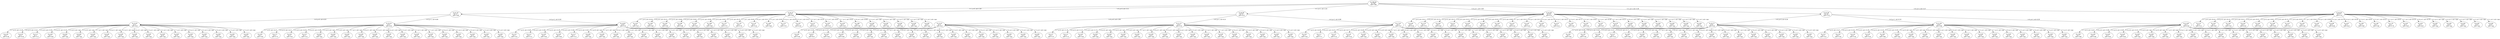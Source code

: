 digraph G {0 [label = "Q=396.46
N=100
 Q/N=3.96"]
0 -> 1 [label = "t=1, p=0, uct=3.38"]
1 [label = "Q=67.59
N=17
 Q/N=3.98"]
1 -> 55 [label = "t=0, p=0, uct=6.03"]
55 [label = "Q=23.05
N=5
 Q/N=4.61"]
55 -> 205 [label = "t=7, p=0, uct=13.58"]
205 [label = "Q=4.36
N=1
 Q/N=4.36"]
55 -> 206 [label = "t=6, p=0, uct=13.45"]
206 [label = "Q=4.50
N=1
 Q/N=4.50"]
55 -> 207 [label = "t=5, p=0, uct=12.82"]
207 [label = "Q=5.12
N=1
 Q/N=5.12"]
55 -> 208 [label = "t=4, p=0, uct=13.54"]
208 [label = "Q=4.40
N=1
 Q/N=4.40"]
55 -> 209 [label = "t=3, p=0, uct=-nan"]
209 [label = "Q=0.00
N=0
 Q/N=-nan"]
55 -> 210 [label = "t=2, p=0, uct=-nan"]
210 [label = "Q=0.00
N=0
 Q/N=-nan"]
55 -> 211 [label = "t=7, p=1, uct=-nan"]
211 [label = "Q=0.00
N=0
 Q/N=-nan"]
55 -> 212 [label = "t=6, p=1, uct=-nan"]
212 [label = "Q=0.00
N=0
 Q/N=-nan"]
55 -> 213 [label = "t=5, p=1, uct=-nan"]
213 [label = "Q=0.00
N=0
 Q/N=-nan"]
55 -> 214 [label = "t=4, p=1, uct=-nan"]
214 [label = "Q=0.00
N=0
 Q/N=-nan"]
55 -> 215 [label = "t=3, p=1, uct=-nan"]
215 [label = "Q=0.00
N=0
 Q/N=-nan"]
55 -> 216 [label = "t=2, p=1, uct=-nan"]
216 [label = "Q=0.00
N=0
 Q/N=-nan"]
55 -> 217 [label = "t=7, p=2, uct=-nan"]
217 [label = "Q=0.00
N=0
 Q/N=-nan"]
55 -> 218 [label = "t=6, p=2, uct=-nan"]
218 [label = "Q=0.00
N=0
 Q/N=-nan"]
55 -> 219 [label = "t=5, p=2, uct=-nan"]
219 [label = "Q=0.00
N=0
 Q/N=-nan"]
55 -> 220 [label = "t=4, p=2, uct=-nan"]
220 [label = "Q=0.00
N=0
 Q/N=-nan"]
55 -> 221 [label = "t=3, p=2, uct=-nan"]
221 [label = "Q=0.00
N=0
 Q/N=-nan"]
55 -> 222 [label = "t=2, p=2, uct=-nan"]
222 [label = "Q=0.00
N=0
 Q/N=-nan"]
1 -> 56 [label = "t=0, p=1, uct=6.60"]
56 [label = "Q=20.24
N=5
 Q/N=4.05"]
56 -> 151 [label = "t=7, p=0, uct=14.31"]
151 [label = "Q=3.63
N=1
 Q/N=3.63"]
56 -> 152 [label = "t=6, p=0, uct=14.21"]
152 [label = "Q=3.73
N=1
 Q/N=3.73"]
56 -> 153 [label = "t=5, p=0, uct=14.34"]
153 [label = "Q=3.61
N=1
 Q/N=3.61"]
56 -> 154 [label = "t=4, p=0, uct=12.69"]
154 [label = "Q=5.25
N=1
 Q/N=5.25"]
56 -> 155 [label = "t=3, p=0, uct=-nan"]
155 [label = "Q=0.00
N=0
 Q/N=-nan"]
56 -> 156 [label = "t=2, p=0, uct=-nan"]
156 [label = "Q=0.00
N=0
 Q/N=-nan"]
56 -> 157 [label = "t=7, p=1, uct=-nan"]
157 [label = "Q=0.00
N=0
 Q/N=-nan"]
56 -> 158 [label = "t=6, p=1, uct=-nan"]
158 [label = "Q=0.00
N=0
 Q/N=-nan"]
56 -> 159 [label = "t=5, p=1, uct=-nan"]
159 [label = "Q=0.00
N=0
 Q/N=-nan"]
56 -> 160 [label = "t=4, p=1, uct=-nan"]
160 [label = "Q=0.00
N=0
 Q/N=-nan"]
56 -> 161 [label = "t=3, p=1, uct=-nan"]
161 [label = "Q=0.00
N=0
 Q/N=-nan"]
56 -> 162 [label = "t=2, p=1, uct=-nan"]
162 [label = "Q=0.00
N=0
 Q/N=-nan"]
56 -> 163 [label = "t=7, p=2, uct=-nan"]
163 [label = "Q=0.00
N=0
 Q/N=-nan"]
56 -> 164 [label = "t=6, p=2, uct=-nan"]
164 [label = "Q=0.00
N=0
 Q/N=-nan"]
56 -> 165 [label = "t=5, p=2, uct=-nan"]
165 [label = "Q=0.00
N=0
 Q/N=-nan"]
56 -> 166 [label = "t=4, p=2, uct=-nan"]
166 [label = "Q=0.00
N=0
 Q/N=-nan"]
56 -> 167 [label = "t=3, p=2, uct=-nan"]
167 [label = "Q=0.00
N=0
 Q/N=-nan"]
56 -> 168 [label = "t=2, p=2, uct=-nan"]
168 [label = "Q=0.00
N=0
 Q/N=-nan"]
1 -> 57 [label = "t=0, p=2, uct=6.40"]
57 [label = "Q=19.91
N=6
 Q/N=3.32"]
57 -> 115 [label = "t=7, p=0, uct=15.60"]
115 [label = "Q=3.33
N=1
 Q/N=3.33"]
57 -> 116 [label = "t=6, p=0, uct=15.80"]
116 [label = "Q=3.13
N=1
 Q/N=3.13"]
57 -> 117 [label = "t=5, p=0, uct=15.28"]
117 [label = "Q=3.65
N=1
 Q/N=3.65"]
57 -> 118 [label = "t=4, p=0, uct=15.84"]
118 [label = "Q=3.09
N=1
 Q/N=3.09"]
57 -> 119 [label = "t=3, p=0, uct=15.81"]
119 [label = "Q=3.13
N=1
 Q/N=3.13"]
57 -> 120 [label = "t=2, p=0, uct=-nan"]
120 [label = "Q=0.00
N=0
 Q/N=-nan"]
57 -> 121 [label = "t=7, p=1, uct=-nan"]
121 [label = "Q=0.00
N=0
 Q/N=-nan"]
57 -> 122 [label = "t=6, p=1, uct=-nan"]
122 [label = "Q=0.00
N=0
 Q/N=-nan"]
57 -> 123 [label = "t=5, p=1, uct=-nan"]
123 [label = "Q=0.00
N=0
 Q/N=-nan"]
57 -> 124 [label = "t=4, p=1, uct=-nan"]
124 [label = "Q=0.00
N=0
 Q/N=-nan"]
57 -> 125 [label = "t=3, p=1, uct=-nan"]
125 [label = "Q=0.00
N=0
 Q/N=-nan"]
57 -> 126 [label = "t=2, p=1, uct=-nan"]
126 [label = "Q=0.00
N=0
 Q/N=-nan"]
57 -> 127 [label = "t=7, p=2, uct=-nan"]
127 [label = "Q=0.00
N=0
 Q/N=-nan"]
57 -> 128 [label = "t=6, p=2, uct=-nan"]
128 [label = "Q=0.00
N=0
 Q/N=-nan"]
57 -> 129 [label = "t=5, p=2, uct=-nan"]
129 [label = "Q=0.00
N=0
 Q/N=-nan"]
57 -> 130 [label = "t=4, p=2, uct=-nan"]
130 [label = "Q=0.00
N=0
 Q/N=-nan"]
57 -> 131 [label = "t=3, p=2, uct=-nan"]
131 [label = "Q=0.00
N=0
 Q/N=-nan"]
57 -> 132 [label = "t=2, p=2, uct=-nan"]
132 [label = "Q=0.00
N=0
 Q/N=-nan"]
0 -> 2 [label = "t=0, p=0, uct=3.51"]
2 [label = "Q=65.47
N=17
 Q/N=3.85"]
2 -> 31 [label = "t=7, p=0, uct=20.39"]
31 [label = "Q=3.42
N=1
 Q/N=3.42"]
2 -> 32 [label = "t=6, p=0, uct=20.32"]
32 [label = "Q=3.48
N=1
 Q/N=3.48"]
2 -> 33 [label = "t=5, p=0, uct=19.86"]
33 [label = "Q=3.95
N=1
 Q/N=3.95"]
2 -> 34 [label = "t=4, p=0, uct=19.82"]
34 [label = "Q=3.98
N=1
 Q/N=3.98"]
2 -> 35 [label = "t=3, p=0, uct=19.98"]
35 [label = "Q=3.82
N=1
 Q/N=3.82"]
2 -> 36 [label = "t=2, p=0, uct=19.93"]
36 [label = "Q=3.88
N=1
 Q/N=3.88"]
2 -> 37 [label = "t=1, p=0, uct=20.10"]
37 [label = "Q=3.70
N=1
 Q/N=3.70"]
2 -> 38 [label = "t=7, p=1, uct=20.05"]
38 [label = "Q=3.76
N=1
 Q/N=3.76"]
2 -> 39 [label = "t=6, p=1, uct=20.57"]
39 [label = "Q=3.24
N=1
 Q/N=3.24"]
2 -> 40 [label = "t=5, p=1, uct=19.92"]
40 [label = "Q=3.88
N=1
 Q/N=3.88"]
2 -> 41 [label = "t=4, p=1, uct=20.05"]
41 [label = "Q=3.76
N=1
 Q/N=3.76"]
2 -> 42 [label = "t=3, p=1, uct=19.51"]
42 [label = "Q=4.30
N=1
 Q/N=4.30"]
2 -> 43 [label = "t=2, p=1, uct=19.29"]
43 [label = "Q=4.51
N=1
 Q/N=4.51"]
2 -> 44 [label = "t=1, p=1, uct=19.87"]
44 [label = "Q=3.93
N=1
 Q/N=3.93"]
2 -> 45 [label = "t=7, p=2, uct=19.42"]
45 [label = "Q=4.38
N=1
 Q/N=4.38"]
2 -> 46 [label = "t=6, p=2, uct=19.94"]
46 [label = "Q=3.86
N=1
 Q/N=3.86"]
2 -> 47 [label = "t=5, p=2, uct=-nan"]
47 [label = "Q=0.00
N=0
 Q/N=-nan"]
2 -> 48 [label = "t=4, p=2, uct=-nan"]
48 [label = "Q=0.00
N=0
 Q/N=-nan"]
2 -> 49 [label = "t=3, p=2, uct=-nan"]
49 [label = "Q=0.00
N=0
 Q/N=-nan"]
2 -> 50 [label = "t=2, p=2, uct=-nan"]
50 [label = "Q=0.00
N=0
 Q/N=-nan"]
2 -> 51 [label = "t=1, p=2, uct=-nan"]
51 [label = "Q=0.00
N=0
 Q/N=-nan"]
0 -> 3 [label = "t=1, p=1, uct=3.50"]
3 [label = "Q=64.99
N=15
 Q/N=4.33"]
3 -> 52 [label = "t=0, p=0, uct=5.99"]
52 [label = "Q=22.07
N=5
 Q/N=4.41"]
52 -> 97 [label = "t=7, p=0, uct=12.94"]
97 [label = "Q=5.00
N=1
 Q/N=5.00"]
52 -> 98 [label = "t=6, p=0, uct=11.87"]
98 [label = "Q=6.07
N=1
 Q/N=6.07"]
52 -> 99 [label = "t=5, p=0, uct=14.50"]
99 [label = "Q=3.44
N=1
 Q/N=3.44"]
52 -> 100 [label = "t=4, p=0, uct=13.85"]
100 [label = "Q=4.09
N=1
 Q/N=4.09"]
52 -> 101 [label = "t=3, p=0, uct=-nan"]
101 [label = "Q=0.00
N=0
 Q/N=-nan"]
52 -> 102 [label = "t=2, p=0, uct=-nan"]
102 [label = "Q=0.00
N=0
 Q/N=-nan"]
52 -> 103 [label = "t=7, p=1, uct=-nan"]
103 [label = "Q=0.00
N=0
 Q/N=-nan"]
52 -> 104 [label = "t=6, p=1, uct=-nan"]
104 [label = "Q=0.00
N=0
 Q/N=-nan"]
52 -> 105 [label = "t=5, p=1, uct=-nan"]
105 [label = "Q=0.00
N=0
 Q/N=-nan"]
52 -> 106 [label = "t=4, p=1, uct=-nan"]
106 [label = "Q=0.00
N=0
 Q/N=-nan"]
52 -> 107 [label = "t=3, p=1, uct=-nan"]
107 [label = "Q=0.00
N=0
 Q/N=-nan"]
52 -> 108 [label = "t=2, p=1, uct=-nan"]
108 [label = "Q=0.00
N=0
 Q/N=-nan"]
52 -> 109 [label = "t=7, p=2, uct=-nan"]
109 [label = "Q=0.00
N=0
 Q/N=-nan"]
52 -> 110 [label = "t=6, p=2, uct=-nan"]
110 [label = "Q=0.00
N=0
 Q/N=-nan"]
52 -> 111 [label = "t=5, p=2, uct=-nan"]
111 [label = "Q=0.00
N=0
 Q/N=-nan"]
52 -> 112 [label = "t=4, p=2, uct=-nan"]
112 [label = "Q=0.00
N=0
 Q/N=-nan"]
52 -> 113 [label = "t=3, p=2, uct=-nan"]
113 [label = "Q=0.00
N=0
 Q/N=-nan"]
52 -> 114 [label = "t=2, p=2, uct=-nan"]
114 [label = "Q=0.00
N=0
 Q/N=-nan"]
3 -> 53 [label = "t=0, p=1, uct=6.31"]
53 [label = "Q=21.31
N=4
 Q/N=5.33"]
53 -> 223 [label = "t=7, p=0, uct=11.28"]
223 [label = "Q=5.37
N=1
 Q/N=5.37"]
53 -> 224 [label = "t=6, p=0, uct=11.52"]
224 [label = "Q=5.13
N=1
 Q/N=5.13"]
53 -> 225 [label = "t=5, p=0, uct=11.25"]
225 [label = "Q=5.40
N=1
 Q/N=5.40"]
53 -> 226 [label = "t=4, p=0, uct=-nan"]
226 [label = "Q=0.00
N=0
 Q/N=-nan"]
53 -> 227 [label = "t=3, p=0, uct=-nan"]
227 [label = "Q=0.00
N=0
 Q/N=-nan"]
53 -> 228 [label = "t=2, p=0, uct=-nan"]
228 [label = "Q=0.00
N=0
 Q/N=-nan"]
53 -> 229 [label = "t=7, p=1, uct=-nan"]
229 [label = "Q=0.00
N=0
 Q/N=-nan"]
53 -> 230 [label = "t=6, p=1, uct=-nan"]
230 [label = "Q=0.00
N=0
 Q/N=-nan"]
53 -> 231 [label = "t=5, p=1, uct=-nan"]
231 [label = "Q=0.00
N=0
 Q/N=-nan"]
53 -> 232 [label = "t=4, p=1, uct=-nan"]
232 [label = "Q=0.00
N=0
 Q/N=-nan"]
53 -> 233 [label = "t=3, p=1, uct=-nan"]
233 [label = "Q=0.00
N=0
 Q/N=-nan"]
53 -> 234 [label = "t=2, p=1, uct=-nan"]
234 [label = "Q=0.00
N=0
 Q/N=-nan"]
53 -> 235 [label = "t=7, p=2, uct=-nan"]
235 [label = "Q=0.00
N=0
 Q/N=-nan"]
53 -> 236 [label = "t=6, p=2, uct=-nan"]
236 [label = "Q=0.00
N=0
 Q/N=-nan"]
53 -> 237 [label = "t=5, p=2, uct=-nan"]
237 [label = "Q=0.00
N=0
 Q/N=-nan"]
53 -> 238 [label = "t=4, p=2, uct=-nan"]
238 [label = "Q=0.00
N=0
 Q/N=-nan"]
53 -> 239 [label = "t=3, p=2, uct=-nan"]
239 [label = "Q=0.00
N=0
 Q/N=-nan"]
53 -> 240 [label = "t=2, p=2, uct=-nan"]
240 [label = "Q=0.00
N=0
 Q/N=-nan"]
3 -> 54 [label = "t=0, p=2, uct=6.88"]
54 [label = "Q=17.62
N=5
 Q/N=3.52"]
54 -> 169 [label = "t=7, p=0, uct=14.38"]
169 [label = "Q=3.56
N=1
 Q/N=3.56"]
54 -> 170 [label = "t=6, p=0, uct=14.23"]
170 [label = "Q=3.71
N=1
 Q/N=3.71"]
54 -> 171 [label = "t=5, p=0, uct=14.72"]
171 [label = "Q=3.22
N=1
 Q/N=3.22"]
54 -> 172 [label = "t=4, p=0, uct=14.40"]
172 [label = "Q=3.54
N=1
 Q/N=3.54"]
54 -> 173 [label = "t=3, p=0, uct=-nan"]
173 [label = "Q=0.00
N=0
 Q/N=-nan"]
54 -> 174 [label = "t=2, p=0, uct=-nan"]
174 [label = "Q=0.00
N=0
 Q/N=-nan"]
54 -> 175 [label = "t=7, p=1, uct=-nan"]
175 [label = "Q=0.00
N=0
 Q/N=-nan"]
54 -> 176 [label = "t=6, p=1, uct=-nan"]
176 [label = "Q=0.00
N=0
 Q/N=-nan"]
54 -> 177 [label = "t=5, p=1, uct=-nan"]
177 [label = "Q=0.00
N=0
 Q/N=-nan"]
54 -> 178 [label = "t=4, p=1, uct=-nan"]
178 [label = "Q=0.00
N=0
 Q/N=-nan"]
54 -> 179 [label = "t=3, p=1, uct=-nan"]
179 [label = "Q=0.00
N=0
 Q/N=-nan"]
54 -> 180 [label = "t=2, p=1, uct=-nan"]
180 [label = "Q=0.00
N=0
 Q/N=-nan"]
54 -> 181 [label = "t=7, p=2, uct=-nan"]
181 [label = "Q=0.00
N=0
 Q/N=-nan"]
54 -> 182 [label = "t=6, p=2, uct=-nan"]
182 [label = "Q=0.00
N=0
 Q/N=-nan"]
54 -> 183 [label = "t=5, p=2, uct=-nan"]
183 [label = "Q=0.00
N=0
 Q/N=-nan"]
54 -> 184 [label = "t=4, p=2, uct=-nan"]
184 [label = "Q=0.00
N=0
 Q/N=-nan"]
54 -> 185 [label = "t=3, p=2, uct=-nan"]
185 [label = "Q=0.00
N=0
 Q/N=-nan"]
54 -> 186 [label = "t=2, p=2, uct=-nan"]
186 [label = "Q=0.00
N=0
 Q/N=-nan"]
0 -> 4 [label = "t=0, p=1, uct=3.46"]
4 [label = "Q=65.98
N=16
 Q/N=4.12"]
4 -> 58 [label = "t=7, p=0, uct=19.51"]
58 [label = "Q=4.04
N=1
 Q/N=4.04"]
4 -> 59 [label = "t=6, p=0, uct=19.78"]
59 [label = "Q=3.76
N=1
 Q/N=3.76"]
4 -> 60 [label = "t=5, p=0, uct=19.15"]
60 [label = "Q=4.40
N=1
 Q/N=4.40"]
4 -> 61 [label = "t=4, p=0, uct=19.23"]
61 [label = "Q=4.31
N=1
 Q/N=4.31"]
4 -> 62 [label = "t=3, p=0, uct=19.49"]
62 [label = "Q=4.05
N=1
 Q/N=4.05"]
4 -> 63 [label = "t=2, p=0, uct=19.50"]
63 [label = "Q=4.05
N=1
 Q/N=4.05"]
4 -> 64 [label = "t=1, p=0, uct=19.99"]
64 [label = "Q=3.56
N=1
 Q/N=3.56"]
4 -> 65 [label = "t=7, p=1, uct=19.31"]
65 [label = "Q=4.24
N=1
 Q/N=4.24"]
4 -> 66 [label = "t=6, p=1, uct=20.12"]
66 [label = "Q=3.43
N=1
 Q/N=3.43"]
4 -> 67 [label = "t=5, p=1, uct=19.73"]
67 [label = "Q=3.82
N=1
 Q/N=3.82"]
4 -> 68 [label = "t=4, p=1, uct=19.31"]
68 [label = "Q=4.24
N=1
 Q/N=4.24"]
4 -> 69 [label = "t=3, p=1, uct=19.72"]
69 [label = "Q=3.83
N=1
 Q/N=3.83"]
4 -> 70 [label = "t=2, p=1, uct=19.62"]
70 [label = "Q=3.93
N=1
 Q/N=3.93"]
4 -> 71 [label = "t=1, p=1, uct=19.58"]
71 [label = "Q=3.97
N=1
 Q/N=3.97"]
4 -> 72 [label = "t=7, p=2, uct=19.25"]
72 [label = "Q=4.29
N=1
 Q/N=4.29"]
4 -> 73 [label = "t=6, p=2, uct=-nan"]
73 [label = "Q=0.00
N=0
 Q/N=-nan"]
4 -> 74 [label = "t=5, p=2, uct=-nan"]
74 [label = "Q=0.00
N=0
 Q/N=-nan"]
4 -> 75 [label = "t=4, p=2, uct=-nan"]
75 [label = "Q=0.00
N=0
 Q/N=-nan"]
4 -> 76 [label = "t=3, p=2, uct=-nan"]
76 [label = "Q=0.00
N=0
 Q/N=-nan"]
4 -> 77 [label = "t=2, p=2, uct=-nan"]
77 [label = "Q=0.00
N=0
 Q/N=-nan"]
4 -> 78 [label = "t=1, p=2, uct=-nan"]
78 [label = "Q=0.00
N=0
 Q/N=-nan"]
0 -> 5 [label = "t=1, p=2, uct=3.38"]
5 [label = "Q=67.96
N=18
 Q/N=3.78"]
5 -> 7 [label = "t=0, p=0, uct=6.36"]
7 [label = "Q=20.72
N=6
 Q/N=3.45"]
7 -> 79 [label = "t=7, p=0, uct=15.08"]
79 [label = "Q=3.85
N=1
 Q/N=3.85"]
7 -> 80 [label = "t=6, p=0, uct=15.63"]
80 [label = "Q=3.30
N=1
 Q/N=3.30"]
7 -> 81 [label = "t=5, p=0, uct=15.47"]
81 [label = "Q=3.46
N=1
 Q/N=3.46"]
7 -> 82 [label = "t=4, p=0, uct=15.71"]
82 [label = "Q=3.22
N=1
 Q/N=3.22"]
7 -> 83 [label = "t=3, p=0, uct=15.25"]
83 [label = "Q=3.68
N=1
 Q/N=3.68"]
7 -> 84 [label = "t=2, p=0, uct=-nan"]
84 [label = "Q=0.00
N=0
 Q/N=-nan"]
7 -> 85 [label = "t=7, p=1, uct=-nan"]
85 [label = "Q=0.00
N=0
 Q/N=-nan"]
7 -> 86 [label = "t=6, p=1, uct=-nan"]
86 [label = "Q=0.00
N=0
 Q/N=-nan"]
7 -> 87 [label = "t=5, p=1, uct=-nan"]
87 [label = "Q=0.00
N=0
 Q/N=-nan"]
7 -> 88 [label = "t=4, p=1, uct=-nan"]
88 [label = "Q=0.00
N=0
 Q/N=-nan"]
7 -> 89 [label = "t=3, p=1, uct=-nan"]
89 [label = "Q=0.00
N=0
 Q/N=-nan"]
7 -> 90 [label = "t=2, p=1, uct=-nan"]
90 [label = "Q=0.00
N=0
 Q/N=-nan"]
7 -> 91 [label = "t=7, p=2, uct=-nan"]
91 [label = "Q=0.00
N=0
 Q/N=-nan"]
7 -> 92 [label = "t=6, p=2, uct=-nan"]
92 [label = "Q=0.00
N=0
 Q/N=-nan"]
7 -> 93 [label = "t=5, p=2, uct=-nan"]
93 [label = "Q=0.00
N=0
 Q/N=-nan"]
7 -> 94 [label = "t=4, p=2, uct=-nan"]
94 [label = "Q=0.00
N=0
 Q/N=-nan"]
7 -> 95 [label = "t=3, p=2, uct=-nan"]
95 [label = "Q=0.00
N=0
 Q/N=-nan"]
7 -> 96 [label = "t=2, p=2, uct=-nan"]
96 [label = "Q=0.00
N=0
 Q/N=-nan"]
5 -> 8 [label = "t=0, p=1, uct=6.16"]
8 [label = "Q=21.94
N=6
 Q/N=3.66"]
8 -> 133 [label = "t=7, p=0, uct=15.41"]
133 [label = "Q=3.52
N=1
 Q/N=3.52"]
8 -> 134 [label = "t=6, p=0, uct=15.34"]
134 [label = "Q=3.59
N=1
 Q/N=3.59"]
8 -> 135 [label = "t=5, p=0, uct=15.39"]
135 [label = "Q=3.54
N=1
 Q/N=3.54"]
8 -> 136 [label = "t=4, p=0, uct=15.34"]
136 [label = "Q=3.59
N=1
 Q/N=3.59"]
8 -> 137 [label = "t=3, p=0, uct=15.05"]
137 [label = "Q=3.88
N=1
 Q/N=3.88"]
8 -> 138 [label = "t=2, p=0, uct=-nan"]
138 [label = "Q=0.00
N=0
 Q/N=-nan"]
8 -> 139 [label = "t=7, p=1, uct=-nan"]
139 [label = "Q=0.00
N=0
 Q/N=-nan"]
8 -> 140 [label = "t=6, p=1, uct=-nan"]
140 [label = "Q=0.00
N=0
 Q/N=-nan"]
8 -> 141 [label = "t=5, p=1, uct=-nan"]
141 [label = "Q=0.00
N=0
 Q/N=-nan"]
8 -> 142 [label = "t=4, p=1, uct=-nan"]
142 [label = "Q=0.00
N=0
 Q/N=-nan"]
8 -> 143 [label = "t=3, p=1, uct=-nan"]
143 [label = "Q=0.00
N=0
 Q/N=-nan"]
8 -> 144 [label = "t=2, p=1, uct=-nan"]
144 [label = "Q=0.00
N=0
 Q/N=-nan"]
8 -> 145 [label = "t=7, p=2, uct=-nan"]
145 [label = "Q=0.00
N=0
 Q/N=-nan"]
8 -> 146 [label = "t=6, p=2, uct=-nan"]
146 [label = "Q=0.00
N=0
 Q/N=-nan"]
8 -> 147 [label = "t=5, p=2, uct=-nan"]
147 [label = "Q=0.00
N=0
 Q/N=-nan"]
8 -> 148 [label = "t=4, p=2, uct=-nan"]
148 [label = "Q=0.00
N=0
 Q/N=-nan"]
8 -> 149 [label = "t=3, p=2, uct=-nan"]
149 [label = "Q=0.00
N=0
 Q/N=-nan"]
8 -> 150 [label = "t=2, p=2, uct=-nan"]
150 [label = "Q=0.00
N=0
 Q/N=-nan"]
5 -> 9 [label = "t=0, p=2, uct=6.39"]
9 [label = "Q=21.80
N=5
 Q/N=4.36"]
9 -> 187 [label = "t=7, p=0, uct=14.05"]
187 [label = "Q=3.89
N=1
 Q/N=3.89"]
9 -> 188 [label = "t=6, p=0, uct=13.86"]
188 [label = "Q=4.08
N=1
 Q/N=4.08"]
9 -> 189 [label = "t=5, p=0, uct=13.09"]
189 [label = "Q=4.85
N=1
 Q/N=4.85"]
9 -> 190 [label = "t=4, p=0, uct=13.55"]
190 [label = "Q=4.40
N=1
 Q/N=4.40"]
9 -> 191 [label = "t=3, p=0, uct=-nan"]
191 [label = "Q=0.00
N=0
 Q/N=-nan"]
9 -> 192 [label = "t=2, p=0, uct=-nan"]
192 [label = "Q=0.00
N=0
 Q/N=-nan"]
9 -> 193 [label = "t=7, p=1, uct=-nan"]
193 [label = "Q=0.00
N=0
 Q/N=-nan"]
9 -> 194 [label = "t=6, p=1, uct=-nan"]
194 [label = "Q=0.00
N=0
 Q/N=-nan"]
9 -> 195 [label = "t=5, p=1, uct=-nan"]
195 [label = "Q=0.00
N=0
 Q/N=-nan"]
9 -> 196 [label = "t=4, p=1, uct=-nan"]
196 [label = "Q=0.00
N=0
 Q/N=-nan"]
9 -> 197 [label = "t=3, p=1, uct=-nan"]
197 [label = "Q=0.00
N=0
 Q/N=-nan"]
9 -> 198 [label = "t=2, p=1, uct=-nan"]
198 [label = "Q=0.00
N=0
 Q/N=-nan"]
9 -> 199 [label = "t=7, p=2, uct=-nan"]
199 [label = "Q=0.00
N=0
 Q/N=-nan"]
9 -> 200 [label = "t=6, p=2, uct=-nan"]
200 [label = "Q=0.00
N=0
 Q/N=-nan"]
9 -> 201 [label = "t=5, p=2, uct=-nan"]
201 [label = "Q=0.00
N=0
 Q/N=-nan"]
9 -> 202 [label = "t=4, p=2, uct=-nan"]
202 [label = "Q=0.00
N=0
 Q/N=-nan"]
9 -> 203 [label = "t=3, p=2, uct=-nan"]
203 [label = "Q=0.00
N=0
 Q/N=-nan"]
9 -> 204 [label = "t=2, p=2, uct=-nan"]
204 [label = "Q=0.00
N=0
 Q/N=-nan"]
0 -> 6 [label = "t=0, p=2, uct=3.57"]
6 [label = "Q=64.48
N=17
 Q/N=3.79"]
6 -> 10 [label = "t=7, p=0, uct=20.50"]
10 [label = "Q=3.31
N=1
 Q/N=3.31"]
6 -> 11 [label = "t=6, p=0, uct=20.19"]
11 [label = "Q=3.61
N=1
 Q/N=3.61"]
6 -> 12 [label = "t=5, p=0, uct=20.25"]
12 [label = "Q=3.56
N=1
 Q/N=3.56"]
6 -> 13 [label = "t=4, p=0, uct=19.31"]
13 [label = "Q=4.50
N=1
 Q/N=4.50"]
6 -> 14 [label = "t=3, p=0, uct=19.95"]
14 [label = "Q=3.85
N=1
 Q/N=3.85"]
6 -> 15 [label = "t=2, p=0, uct=20.74"]
15 [label = "Q=3.06
N=1
 Q/N=3.06"]
6 -> 16 [label = "t=1, p=0, uct=20.25"]
16 [label = "Q=3.55
N=1
 Q/N=3.55"]
6 -> 17 [label = "t=7, p=1, uct=19.45"]
17 [label = "Q=4.36
N=1
 Q/N=4.36"]
6 -> 18 [label = "t=6, p=1, uct=19.99"]
18 [label = "Q=3.81
N=1
 Q/N=3.81"]
6 -> 19 [label = "t=5, p=1, uct=19.74"]
19 [label = "Q=4.06
N=1
 Q/N=4.06"]
6 -> 20 [label = "t=4, p=1, uct=19.36"]
20 [label = "Q=4.45
N=1
 Q/N=4.45"]
6 -> 21 [label = "t=3, p=1, uct=19.91"]
21 [label = "Q=3.90
N=1
 Q/N=3.90"]
6 -> 22 [label = "t=2, p=1, uct=20.32"]
22 [label = "Q=3.48
N=1
 Q/N=3.48"]
6 -> 23 [label = "t=1, p=1, uct=20.01"]
23 [label = "Q=3.79
N=1
 Q/N=3.79"]
6 -> 24 [label = "t=7, p=2, uct=20.18"]
24 [label = "Q=3.63
N=1
 Q/N=3.63"]
6 -> 25 [label = "t=6, p=2, uct=19.76"]
25 [label = "Q=4.05
N=1
 Q/N=4.05"]
6 -> 26 [label = "t=5, p=2, uct=-nan"]
26 [label = "Q=0.00
N=0
 Q/N=-nan"]
6 -> 27 [label = "t=4, p=2, uct=-nan"]
27 [label = "Q=0.00
N=0
 Q/N=-nan"]
6 -> 28 [label = "t=3, p=2, uct=-nan"]
28 [label = "Q=0.00
N=0
 Q/N=-nan"]
6 -> 29 [label = "t=2, p=2, uct=-nan"]
29 [label = "Q=0.00
N=0
 Q/N=-nan"]
6 -> 30 [label = "t=1, p=2, uct=-nan"]
30 [label = "Q=0.00
N=0
 Q/N=-nan"]
}
